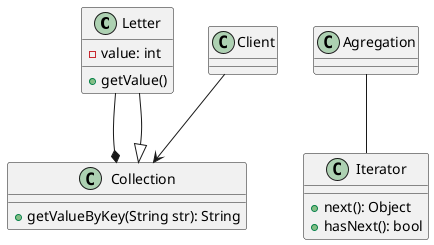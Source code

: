 @startuml

class Letter {
    - value: int
    + getValue()
}

class Collection {
    + getValueByKey(String str): String
}

class Client {
}

Letter --* Collection
Client --> Collection
Letter --|> Collection

class Agregation {
}

class Iterator {
    + next(): Object
    + hasNext(): bool
}

Agregation -- Iterator

'FlyWeight Patter

@enduml
